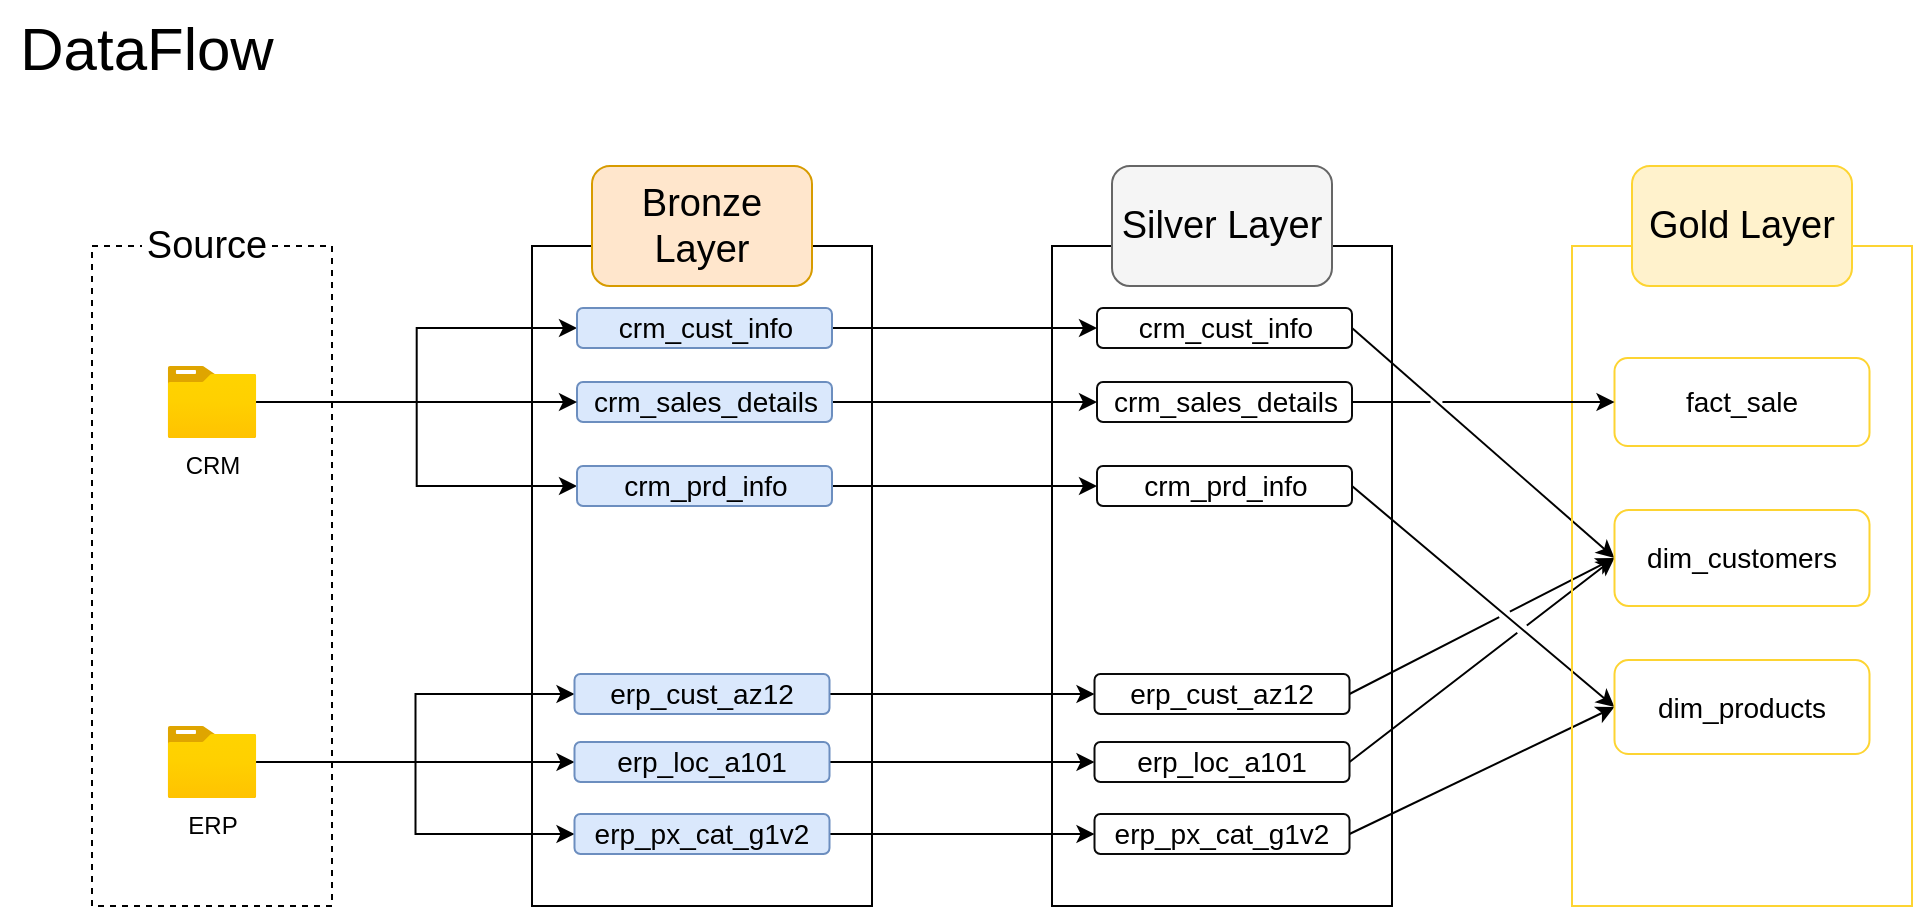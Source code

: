 <mxfile version="27.0.9">
  <diagram name="第 1 页" id="SPS97gBQKsRcNwZirlXg">
    <mxGraphModel dx="706" dy="604" grid="0" gridSize="10" guides="1" tooltips="1" connect="1" arrows="1" fold="1" page="1" pageScale="1" pageWidth="827" pageHeight="1169" math="0" shadow="0">
      <root>
        <mxCell id="0" />
        <mxCell id="1" parent="0" />
        <mxCell id="80clTf2pWjjTo-rtNDyn-3" value="" style="rounded=0;whiteSpace=wrap;html=1;dashed=1;fillColor=none;fontColor=#000000;strokeWidth=1;" vertex="1" parent="1">
          <mxGeometry x="70" y="130" width="120" height="330" as="geometry" />
        </mxCell>
        <mxCell id="80clTf2pWjjTo-rtNDyn-8" value="&lt;font style=&quot;font-size: 19px;&quot;&gt;Source&lt;/font&gt;" style="rounded=1;whiteSpace=wrap;html=1;strokeColor=none;strokeWidth=1;fontColor=#000000;" vertex="1" parent="1">
          <mxGeometry x="95" y="120" width="65" height="20" as="geometry" />
        </mxCell>
        <mxCell id="80clTf2pWjjTo-rtNDyn-11" value="" style="rounded=0;whiteSpace=wrap;html=1;fillColor=none;fontColor=#000000;strokeWidth=1;" vertex="1" parent="1">
          <mxGeometry x="290" y="130" width="170" height="330" as="geometry" />
        </mxCell>
        <mxCell id="80clTf2pWjjTo-rtNDyn-12" value="&lt;font style=&quot;font-size: 19px;&quot;&gt;Bronze Layer&lt;/font&gt;" style="rounded=1;whiteSpace=wrap;html=1;strokeColor=#d79b00;strokeWidth=1;fillColor=#ffe6cc;fontColor=#000000;" vertex="1" parent="1">
          <mxGeometry x="320" y="90" width="110" height="60" as="geometry" />
        </mxCell>
        <mxCell id="80clTf2pWjjTo-rtNDyn-27" style="edgeStyle=orthogonalEdgeStyle;rounded=0;orthogonalLoop=1;jettySize=auto;html=1;entryX=0;entryY=0.5;entryDx=0;entryDy=0;fontColor=#000000;strokeWidth=1;" edge="1" parent="1" source="80clTf2pWjjTo-rtNDyn-9" target="80clTf2pWjjTo-rtNDyn-13">
          <mxGeometry relative="1" as="geometry" />
        </mxCell>
        <mxCell id="80clTf2pWjjTo-rtNDyn-28" style="edgeStyle=orthogonalEdgeStyle;rounded=0;orthogonalLoop=1;jettySize=auto;html=1;entryX=0;entryY=0.5;entryDx=0;entryDy=0;fontColor=#000000;strokeWidth=1;" edge="1" parent="1" source="80clTf2pWjjTo-rtNDyn-9" target="80clTf2pWjjTo-rtNDyn-19">
          <mxGeometry relative="1" as="geometry" />
        </mxCell>
        <mxCell id="80clTf2pWjjTo-rtNDyn-9" value="CRM" style="image;aspect=fixed;html=1;points=[];align=center;fontSize=12;image=img/lib/azure2/general/Folder_Blank.svg;fontColor=#000000;strokeWidth=1;" vertex="1" parent="1">
          <mxGeometry x="107.82" y="190" width="44.36" height="36" as="geometry" />
        </mxCell>
        <mxCell id="80clTf2pWjjTo-rtNDyn-40" style="edgeStyle=orthogonalEdgeStyle;rounded=0;orthogonalLoop=1;jettySize=auto;html=1;exitX=1;exitY=0.5;exitDx=0;exitDy=0;" edge="1" parent="1" source="80clTf2pWjjTo-rtNDyn-13" target="80clTf2pWjjTo-rtNDyn-34">
          <mxGeometry relative="1" as="geometry" />
        </mxCell>
        <mxCell id="80clTf2pWjjTo-rtNDyn-13" value="&lt;font style=&quot;font-size: 14px;&quot;&gt;crm_cust_info&lt;/font&gt;" style="rounded=1;whiteSpace=wrap;html=1;strokeColor=#6c8ebf;strokeWidth=1;fillColor=#dae8fc;fontColor=#000000;" vertex="1" parent="1">
          <mxGeometry x="312.5" y="161" width="127.5" height="20" as="geometry" />
        </mxCell>
        <mxCell id="80clTf2pWjjTo-rtNDyn-41" style="edgeStyle=orthogonalEdgeStyle;rounded=0;orthogonalLoop=1;jettySize=auto;html=1;exitX=1;exitY=0.5;exitDx=0;exitDy=0;entryX=0;entryY=0.5;entryDx=0;entryDy=0;" edge="1" parent="1" source="80clTf2pWjjTo-rtNDyn-15" target="80clTf2pWjjTo-rtNDyn-35">
          <mxGeometry relative="1" as="geometry" />
        </mxCell>
        <mxCell id="80clTf2pWjjTo-rtNDyn-15" value="&lt;font style=&quot;font-size: 14px;&quot;&gt;crm_sales_details&lt;/font&gt;" style="rounded=1;whiteSpace=wrap;html=1;strokeColor=#6c8ebf;strokeWidth=1;fillColor=#dae8fc;fontColor=#000000;" vertex="1" parent="1">
          <mxGeometry x="312.5" y="198" width="127.5" height="20" as="geometry" />
        </mxCell>
        <mxCell id="80clTf2pWjjTo-rtNDyn-42" style="edgeStyle=orthogonalEdgeStyle;rounded=0;orthogonalLoop=1;jettySize=auto;html=1;exitX=1;exitY=0.5;exitDx=0;exitDy=0;entryX=0;entryY=0.5;entryDx=0;entryDy=0;" edge="1" parent="1" source="80clTf2pWjjTo-rtNDyn-19" target="80clTf2pWjjTo-rtNDyn-36">
          <mxGeometry relative="1" as="geometry" />
        </mxCell>
        <mxCell id="80clTf2pWjjTo-rtNDyn-19" value="&lt;font style=&quot;font-size: 14px;&quot;&gt;crm_prd_info&lt;/font&gt;" style="rounded=1;whiteSpace=wrap;html=1;strokeColor=#6c8ebf;strokeWidth=1;fillColor=#dae8fc;fontColor=#000000;" vertex="1" parent="1">
          <mxGeometry x="312.5" y="240" width="127.5" height="20" as="geometry" />
        </mxCell>
        <mxCell id="80clTf2pWjjTo-rtNDyn-23" style="rounded=0;orthogonalLoop=1;jettySize=auto;html=1;entryX=0;entryY=0.5;entryDx=0;entryDy=0;fontColor=#000000;strokeWidth=1;" edge="1" parent="1" source="80clTf2pWjjTo-rtNDyn-9" target="80clTf2pWjjTo-rtNDyn-15">
          <mxGeometry relative="1" as="geometry" />
        </mxCell>
        <mxCell id="80clTf2pWjjTo-rtNDyn-29" style="edgeStyle=orthogonalEdgeStyle;rounded=0;orthogonalLoop=1;jettySize=auto;html=1;entryX=0;entryY=0.5;entryDx=0;entryDy=0;fontColor=#000000;strokeWidth=1;" edge="1" parent="1" source="80clTf2pWjjTo-rtNDyn-10" target="80clTf2pWjjTo-rtNDyn-21">
          <mxGeometry relative="1" as="geometry" />
        </mxCell>
        <mxCell id="80clTf2pWjjTo-rtNDyn-30" style="edgeStyle=orthogonalEdgeStyle;rounded=0;orthogonalLoop=1;jettySize=auto;html=1;entryX=0;entryY=0.5;entryDx=0;entryDy=0;fontColor=#000000;strokeWidth=1;" edge="1" parent="1" source="80clTf2pWjjTo-rtNDyn-10" target="80clTf2pWjjTo-rtNDyn-20">
          <mxGeometry relative="1" as="geometry" />
        </mxCell>
        <mxCell id="80clTf2pWjjTo-rtNDyn-31" style="edgeStyle=orthogonalEdgeStyle;rounded=0;orthogonalLoop=1;jettySize=auto;html=1;entryX=0;entryY=0.5;entryDx=0;entryDy=0;fontColor=#000000;strokeWidth=1;" edge="1" parent="1" source="80clTf2pWjjTo-rtNDyn-10" target="80clTf2pWjjTo-rtNDyn-22">
          <mxGeometry relative="1" as="geometry" />
        </mxCell>
        <mxCell id="80clTf2pWjjTo-rtNDyn-10" value="ERP" style="image;aspect=fixed;html=1;points=[];align=center;fontSize=12;image=img/lib/azure2/general/Folder_Blank.svg;fontColor=#000000;strokeWidth=1;" vertex="1" parent="1">
          <mxGeometry x="107.82" y="370" width="44.36" height="36" as="geometry" />
        </mxCell>
        <mxCell id="80clTf2pWjjTo-rtNDyn-44" style="edgeStyle=orthogonalEdgeStyle;rounded=0;orthogonalLoop=1;jettySize=auto;html=1;exitX=1;exitY=0.5;exitDx=0;exitDy=0;" edge="1" parent="1" source="80clTf2pWjjTo-rtNDyn-20" target="80clTf2pWjjTo-rtNDyn-37">
          <mxGeometry relative="1" as="geometry" />
        </mxCell>
        <mxCell id="80clTf2pWjjTo-rtNDyn-20" value="&lt;font style=&quot;font-size: 14px;&quot;&gt;erp_cust_az12&lt;/font&gt;" style="rounded=1;whiteSpace=wrap;html=1;strokeColor=#6c8ebf;strokeWidth=1;fillColor=#dae8fc;fontColor=#000000;" vertex="1" parent="1">
          <mxGeometry x="311.25" y="344" width="127.5" height="20" as="geometry" />
        </mxCell>
        <mxCell id="80clTf2pWjjTo-rtNDyn-43" style="edgeStyle=orthogonalEdgeStyle;rounded=0;orthogonalLoop=1;jettySize=auto;html=1;exitX=1;exitY=0.5;exitDx=0;exitDy=0;entryX=0;entryY=0.5;entryDx=0;entryDy=0;" edge="1" parent="1" source="80clTf2pWjjTo-rtNDyn-21" target="80clTf2pWjjTo-rtNDyn-38">
          <mxGeometry relative="1" as="geometry" />
        </mxCell>
        <mxCell id="80clTf2pWjjTo-rtNDyn-21" value="&lt;span style=&quot;font-size: 14px;&quot;&gt;erp_loc_a101&lt;/span&gt;" style="rounded=1;whiteSpace=wrap;html=1;strokeColor=#6c8ebf;strokeWidth=1;fillColor=#dae8fc;fontColor=#000000;" vertex="1" parent="1">
          <mxGeometry x="311.25" y="378" width="127.5" height="20" as="geometry" />
        </mxCell>
        <mxCell id="80clTf2pWjjTo-rtNDyn-45" style="edgeStyle=orthogonalEdgeStyle;rounded=0;orthogonalLoop=1;jettySize=auto;html=1;exitX=1;exitY=0.5;exitDx=0;exitDy=0;entryX=0;entryY=0.5;entryDx=0;entryDy=0;" edge="1" parent="1" source="80clTf2pWjjTo-rtNDyn-22" target="80clTf2pWjjTo-rtNDyn-39">
          <mxGeometry relative="1" as="geometry" />
        </mxCell>
        <mxCell id="80clTf2pWjjTo-rtNDyn-22" value="&lt;span style=&quot;font-size: 14px;&quot;&gt;erp_px_cat_g1v2&lt;/span&gt;" style="rounded=1;whiteSpace=wrap;html=1;strokeColor=#6c8ebf;strokeWidth=1;fillColor=#dae8fc;fontColor=#000000;" vertex="1" parent="1">
          <mxGeometry x="311.25" y="414" width="127.5" height="20" as="geometry" />
        </mxCell>
        <mxCell id="80clTf2pWjjTo-rtNDyn-32" value="" style="rounded=0;whiteSpace=wrap;html=1;fillColor=none;fontColor=#000000;strokeWidth=1;" vertex="1" parent="1">
          <mxGeometry x="550" y="130" width="170" height="330" as="geometry" />
        </mxCell>
        <mxCell id="80clTf2pWjjTo-rtNDyn-33" value="&lt;font style=&quot;font-size: 19px;&quot;&gt;Silver Layer&lt;/font&gt;" style="rounded=1;whiteSpace=wrap;html=1;strokeColor=#666666;strokeWidth=1;fillColor=#f5f5f5;fontColor=#000000;" vertex="1" parent="1">
          <mxGeometry x="580" y="90" width="110" height="60" as="geometry" />
        </mxCell>
        <mxCell id="80clTf2pWjjTo-rtNDyn-55" style="rounded=0;orthogonalLoop=1;jettySize=auto;html=1;exitX=1;exitY=0.5;exitDx=0;exitDy=0;entryX=0;entryY=0.5;entryDx=0;entryDy=0;jumpStyle=gap;" edge="1" parent="1" source="80clTf2pWjjTo-rtNDyn-34" target="80clTf2pWjjTo-rtNDyn-52">
          <mxGeometry relative="1" as="geometry" />
        </mxCell>
        <mxCell id="80clTf2pWjjTo-rtNDyn-34" value="&lt;font style=&quot;font-size: 14px;&quot;&gt;crm_cust_info&lt;/font&gt;" style="rounded=1;whiteSpace=wrap;html=1;strokeColor=light-dark(#0a0a0a, #5c79a3);strokeWidth=1;fillColor=none;fontColor=#000000;" vertex="1" parent="1">
          <mxGeometry x="572.5" y="161" width="127.5" height="20" as="geometry" />
        </mxCell>
        <mxCell id="80clTf2pWjjTo-rtNDyn-35" value="&lt;font style=&quot;font-size: 14px;&quot;&gt;crm_sales_details&lt;/font&gt;" style="rounded=1;whiteSpace=wrap;html=1;strokeColor=light-dark(#0a0a0a, #5c79a3);strokeWidth=1;fillColor=none;fontColor=#000000;" vertex="1" parent="1">
          <mxGeometry x="572.5" y="198" width="127.5" height="20" as="geometry" />
        </mxCell>
        <mxCell id="80clTf2pWjjTo-rtNDyn-59" style="rounded=0;orthogonalLoop=1;jettySize=auto;html=1;exitX=1;exitY=0.5;exitDx=0;exitDy=0;entryX=0;entryY=0.5;entryDx=0;entryDy=0;jumpStyle=gap;" edge="1" parent="1" source="80clTf2pWjjTo-rtNDyn-36" target="80clTf2pWjjTo-rtNDyn-53">
          <mxGeometry relative="1" as="geometry" />
        </mxCell>
        <mxCell id="80clTf2pWjjTo-rtNDyn-36" value="&lt;font style=&quot;font-size: 14px;&quot;&gt;crm_prd_info&lt;/font&gt;" style="rounded=1;whiteSpace=wrap;html=1;strokeColor=light-dark(#0a0a0a, #5c79a3);strokeWidth=1;fillColor=none;fontColor=#000000;" vertex="1" parent="1">
          <mxGeometry x="572.5" y="240" width="127.5" height="20" as="geometry" />
        </mxCell>
        <mxCell id="80clTf2pWjjTo-rtNDyn-56" style="rounded=0;orthogonalLoop=1;jettySize=auto;html=1;exitX=1;exitY=0.5;exitDx=0;exitDy=0;entryX=0;entryY=0.5;entryDx=0;entryDy=0;jumpStyle=gap;" edge="1" parent="1" source="80clTf2pWjjTo-rtNDyn-37" target="80clTf2pWjjTo-rtNDyn-52">
          <mxGeometry relative="1" as="geometry" />
        </mxCell>
        <mxCell id="80clTf2pWjjTo-rtNDyn-37" value="&lt;font style=&quot;font-size: 14px;&quot;&gt;erp_cust_az12&lt;/font&gt;" style="rounded=1;whiteSpace=wrap;html=1;strokeColor=light-dark(#0a0a0a, #5c79a3);strokeWidth=1;fillColor=none;fontColor=#000000;" vertex="1" parent="1">
          <mxGeometry x="571.25" y="344" width="127.5" height="20" as="geometry" />
        </mxCell>
        <mxCell id="80clTf2pWjjTo-rtNDyn-57" style="rounded=0;orthogonalLoop=1;jettySize=auto;html=1;exitX=1;exitY=0.5;exitDx=0;exitDy=0;entryX=0;entryY=0.5;entryDx=0;entryDy=0;jumpStyle=gap;" edge="1" parent="1" source="80clTf2pWjjTo-rtNDyn-38" target="80clTf2pWjjTo-rtNDyn-52">
          <mxGeometry relative="1" as="geometry" />
        </mxCell>
        <mxCell id="80clTf2pWjjTo-rtNDyn-38" value="&lt;span style=&quot;font-size: 14px;&quot;&gt;erp_loc_a101&lt;/span&gt;" style="rounded=1;whiteSpace=wrap;html=1;strokeColor=light-dark(#0a0a0a, #5c79a3);strokeWidth=1;fillColor=none;fontColor=#000000;" vertex="1" parent="1">
          <mxGeometry x="571.25" y="378" width="127.5" height="20" as="geometry" />
        </mxCell>
        <mxCell id="80clTf2pWjjTo-rtNDyn-58" style="rounded=0;orthogonalLoop=1;jettySize=auto;html=1;exitX=1;exitY=0.5;exitDx=0;exitDy=0;entryX=0;entryY=0.5;entryDx=0;entryDy=0;jumpStyle=gap;" edge="1" parent="1" source="80clTf2pWjjTo-rtNDyn-39" target="80clTf2pWjjTo-rtNDyn-53">
          <mxGeometry relative="1" as="geometry" />
        </mxCell>
        <mxCell id="80clTf2pWjjTo-rtNDyn-39" value="&lt;span style=&quot;font-size: 14px;&quot;&gt;erp_px_cat_g1v2&lt;/span&gt;" style="rounded=1;whiteSpace=wrap;html=1;strokeColor=light-dark(#0a0a0a, #5c79a3);strokeWidth=1;fillColor=none;fontColor=#000000;" vertex="1" parent="1">
          <mxGeometry x="571.25" y="414" width="127.5" height="20" as="geometry" />
        </mxCell>
        <mxCell id="80clTf2pWjjTo-rtNDyn-46" value="" style="rounded=0;whiteSpace=wrap;html=1;fillColor=none;fontColor=#000000;strokeWidth=1;strokeColor=light-dark(#FDD432,#261D00);" vertex="1" parent="1">
          <mxGeometry x="810" y="130" width="170" height="330" as="geometry" />
        </mxCell>
        <mxCell id="80clTf2pWjjTo-rtNDyn-47" value="&lt;font style=&quot;font-size: 19px;&quot;&gt;Gold Layer&lt;/font&gt;" style="rounded=1;whiteSpace=wrap;html=1;strokeColor=light-dark(#FDD432,#261D00);strokeWidth=1;fillColor=#fff2cc;" vertex="1" parent="1">
          <mxGeometry x="840" y="90" width="110" height="60" as="geometry" />
        </mxCell>
        <mxCell id="80clTf2pWjjTo-rtNDyn-48" value="&lt;span style=&quot;font-size: 14px;&quot;&gt;fact_sale&lt;/span&gt;" style="rounded=1;whiteSpace=wrap;html=1;strokeColor=light-dark(#FDD432,#261D00);strokeWidth=1;fillColor=none;fontColor=#000000;" vertex="1" parent="1">
          <mxGeometry x="831.25" y="186" width="127.5" height="44" as="geometry" />
        </mxCell>
        <mxCell id="80clTf2pWjjTo-rtNDyn-52" value="&lt;span style=&quot;font-size: 14px;&quot;&gt;dim_customers&lt;/span&gt;" style="rounded=1;whiteSpace=wrap;html=1;strokeColor=light-dark(#FDD432,#261D00);strokeWidth=1;fillColor=none;fontColor=#000000;" vertex="1" parent="1">
          <mxGeometry x="831.25" y="262" width="127.5" height="48" as="geometry" />
        </mxCell>
        <mxCell id="80clTf2pWjjTo-rtNDyn-53" value="&lt;span style=&quot;font-size: 14px;&quot;&gt;dim_products&lt;/span&gt;" style="rounded=1;whiteSpace=wrap;html=1;strokeColor=light-dark(#FDD432,#261D00);strokeWidth=1;fillColor=none;fontColor=#000000;" vertex="1" parent="1">
          <mxGeometry x="831.25" y="337" width="127.5" height="47" as="geometry" />
        </mxCell>
        <mxCell id="80clTf2pWjjTo-rtNDyn-54" value="" style="endArrow=classic;html=1;rounded=0;exitX=1;exitY=0.5;exitDx=0;exitDy=0;entryX=0;entryY=0.5;entryDx=0;entryDy=0;jumpStyle=gap;" edge="1" parent="1" source="80clTf2pWjjTo-rtNDyn-35" target="80clTf2pWjjTo-rtNDyn-48">
          <mxGeometry width="50" height="50" relative="1" as="geometry">
            <mxPoint x="733" y="211" as="sourcePoint" />
            <mxPoint x="783" y="161" as="targetPoint" />
          </mxGeometry>
        </mxCell>
        <mxCell id="80clTf2pWjjTo-rtNDyn-60" value="&lt;font style=&quot;font-size: 30px;&quot;&gt;DataFlow&lt;/font&gt;" style="text;html=1;align=center;verticalAlign=middle;resizable=0;points=[];autosize=1;strokeColor=none;fillColor=none;" vertex="1" parent="1">
          <mxGeometry x="24" y="7" width="145" height="48" as="geometry" />
        </mxCell>
      </root>
    </mxGraphModel>
  </diagram>
</mxfile>
